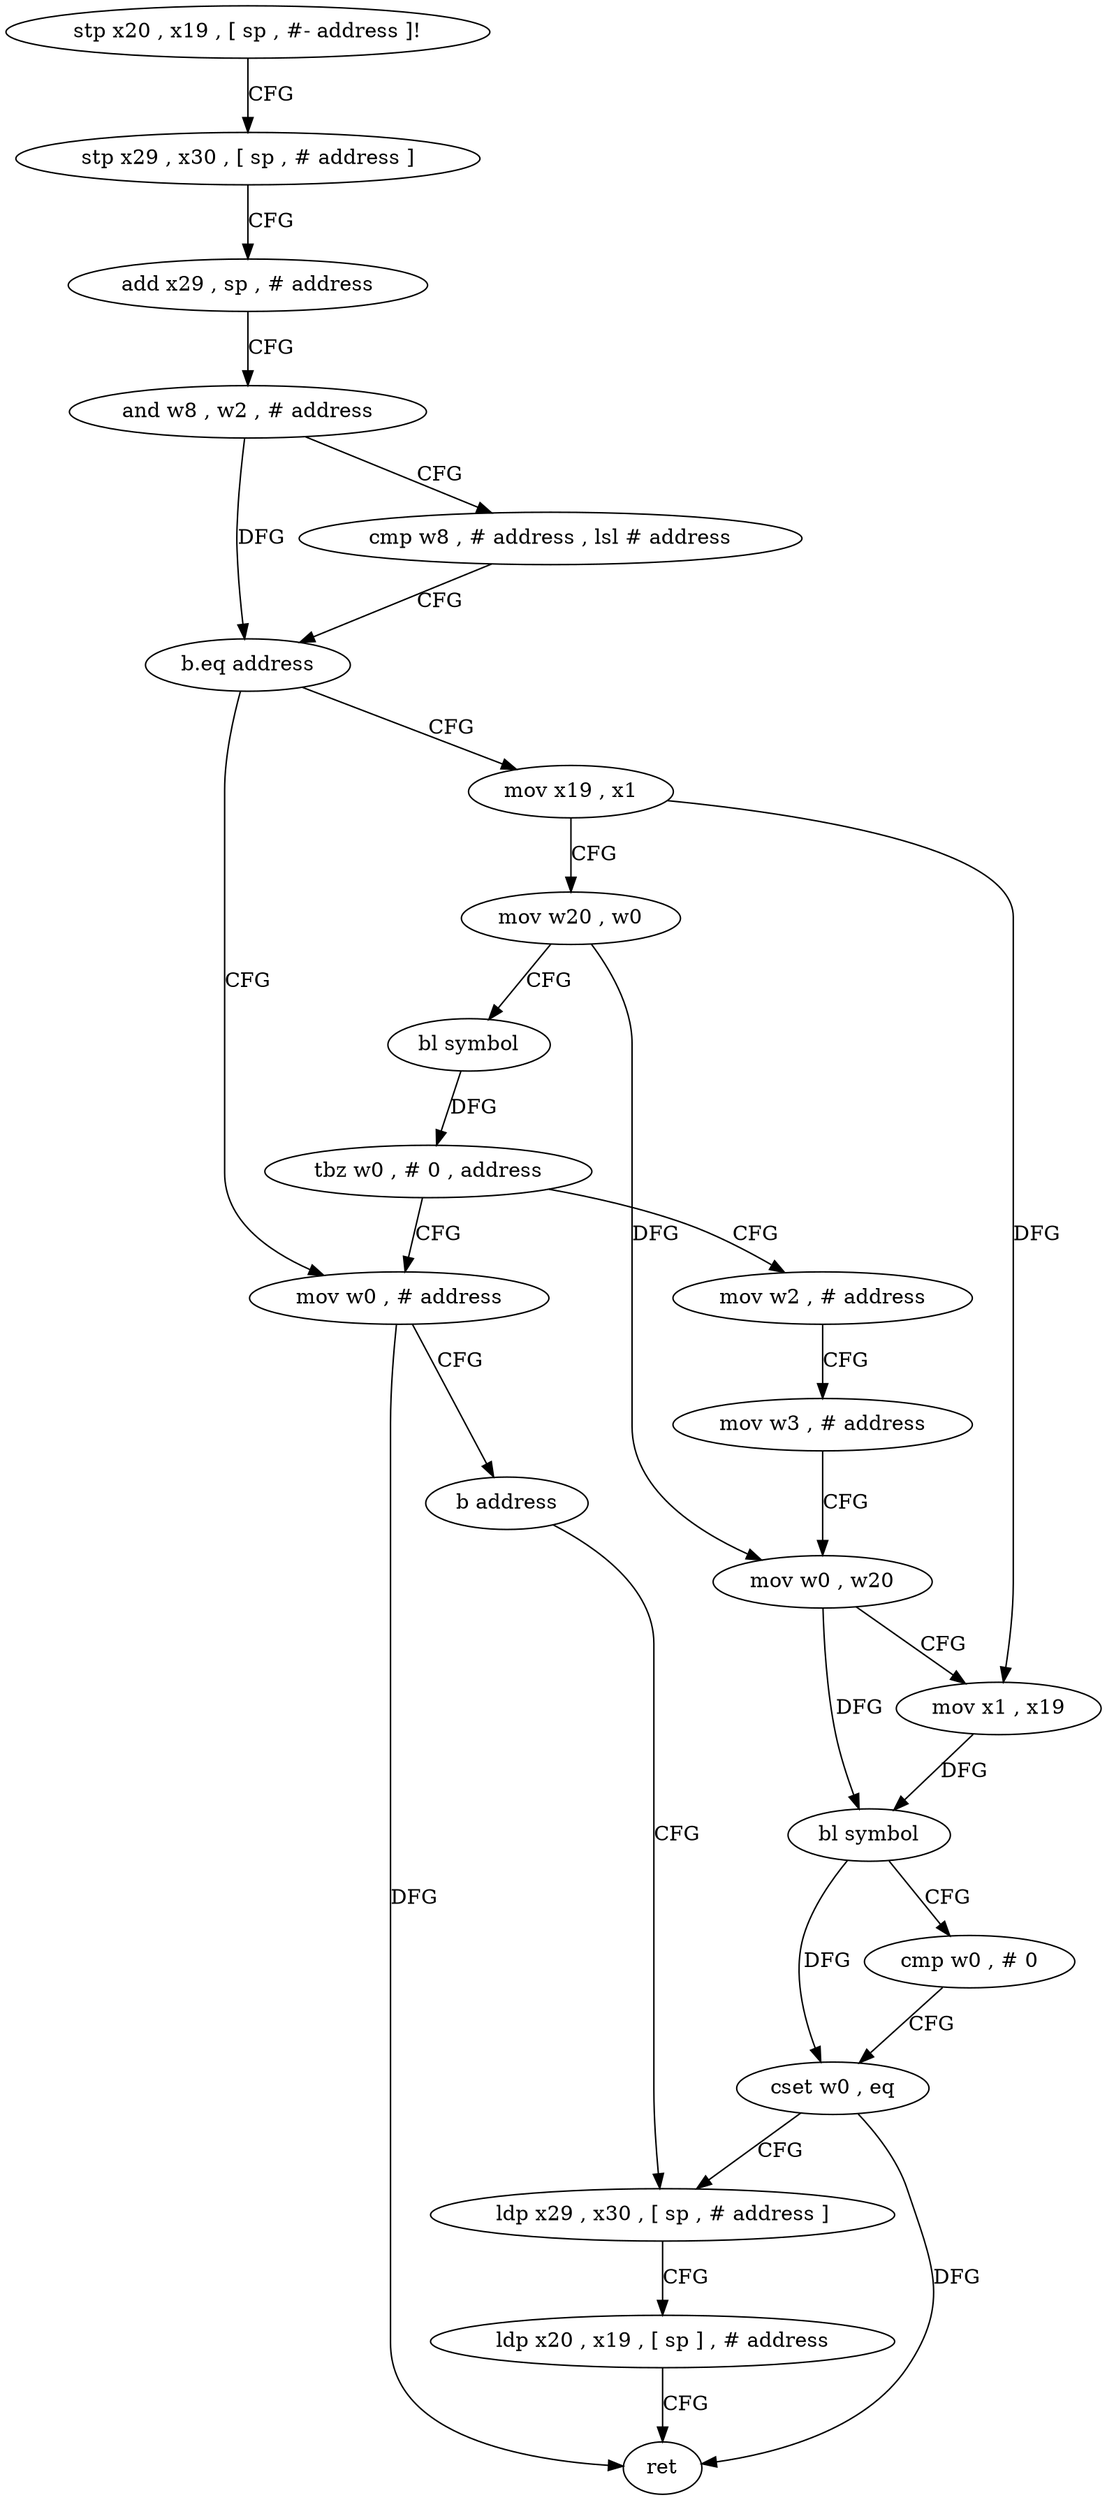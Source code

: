 digraph "func" {
"4225184" [label = "stp x20 , x19 , [ sp , #- address ]!" ]
"4225188" [label = "stp x29 , x30 , [ sp , # address ]" ]
"4225192" [label = "add x29 , sp , # address" ]
"4225196" [label = "and w8 , w2 , # address" ]
"4225200" [label = "cmp w8 , # address , lsl # address" ]
"4225204" [label = "b.eq address" ]
"4225224" [label = "mov w0 , # address" ]
"4225208" [label = "mov x19 , x1" ]
"4225228" [label = "b address" ]
"4225260" [label = "ldp x29 , x30 , [ sp , # address ]" ]
"4225212" [label = "mov w20 , w0" ]
"4225216" [label = "bl symbol" ]
"4225220" [label = "tbz w0 , # 0 , address" ]
"4225232" [label = "mov w2 , # address" ]
"4225264" [label = "ldp x20 , x19 , [ sp ] , # address" ]
"4225268" [label = "ret" ]
"4225236" [label = "mov w3 , # address" ]
"4225240" [label = "mov w0 , w20" ]
"4225244" [label = "mov x1 , x19" ]
"4225248" [label = "bl symbol" ]
"4225252" [label = "cmp w0 , # 0" ]
"4225256" [label = "cset w0 , eq" ]
"4225184" -> "4225188" [ label = "CFG" ]
"4225188" -> "4225192" [ label = "CFG" ]
"4225192" -> "4225196" [ label = "CFG" ]
"4225196" -> "4225200" [ label = "CFG" ]
"4225196" -> "4225204" [ label = "DFG" ]
"4225200" -> "4225204" [ label = "CFG" ]
"4225204" -> "4225224" [ label = "CFG" ]
"4225204" -> "4225208" [ label = "CFG" ]
"4225224" -> "4225228" [ label = "CFG" ]
"4225224" -> "4225268" [ label = "DFG" ]
"4225208" -> "4225212" [ label = "CFG" ]
"4225208" -> "4225244" [ label = "DFG" ]
"4225228" -> "4225260" [ label = "CFG" ]
"4225260" -> "4225264" [ label = "CFG" ]
"4225212" -> "4225216" [ label = "CFG" ]
"4225212" -> "4225240" [ label = "DFG" ]
"4225216" -> "4225220" [ label = "DFG" ]
"4225220" -> "4225232" [ label = "CFG" ]
"4225220" -> "4225224" [ label = "CFG" ]
"4225232" -> "4225236" [ label = "CFG" ]
"4225264" -> "4225268" [ label = "CFG" ]
"4225236" -> "4225240" [ label = "CFG" ]
"4225240" -> "4225244" [ label = "CFG" ]
"4225240" -> "4225248" [ label = "DFG" ]
"4225244" -> "4225248" [ label = "DFG" ]
"4225248" -> "4225252" [ label = "CFG" ]
"4225248" -> "4225256" [ label = "DFG" ]
"4225252" -> "4225256" [ label = "CFG" ]
"4225256" -> "4225260" [ label = "CFG" ]
"4225256" -> "4225268" [ label = "DFG" ]
}
